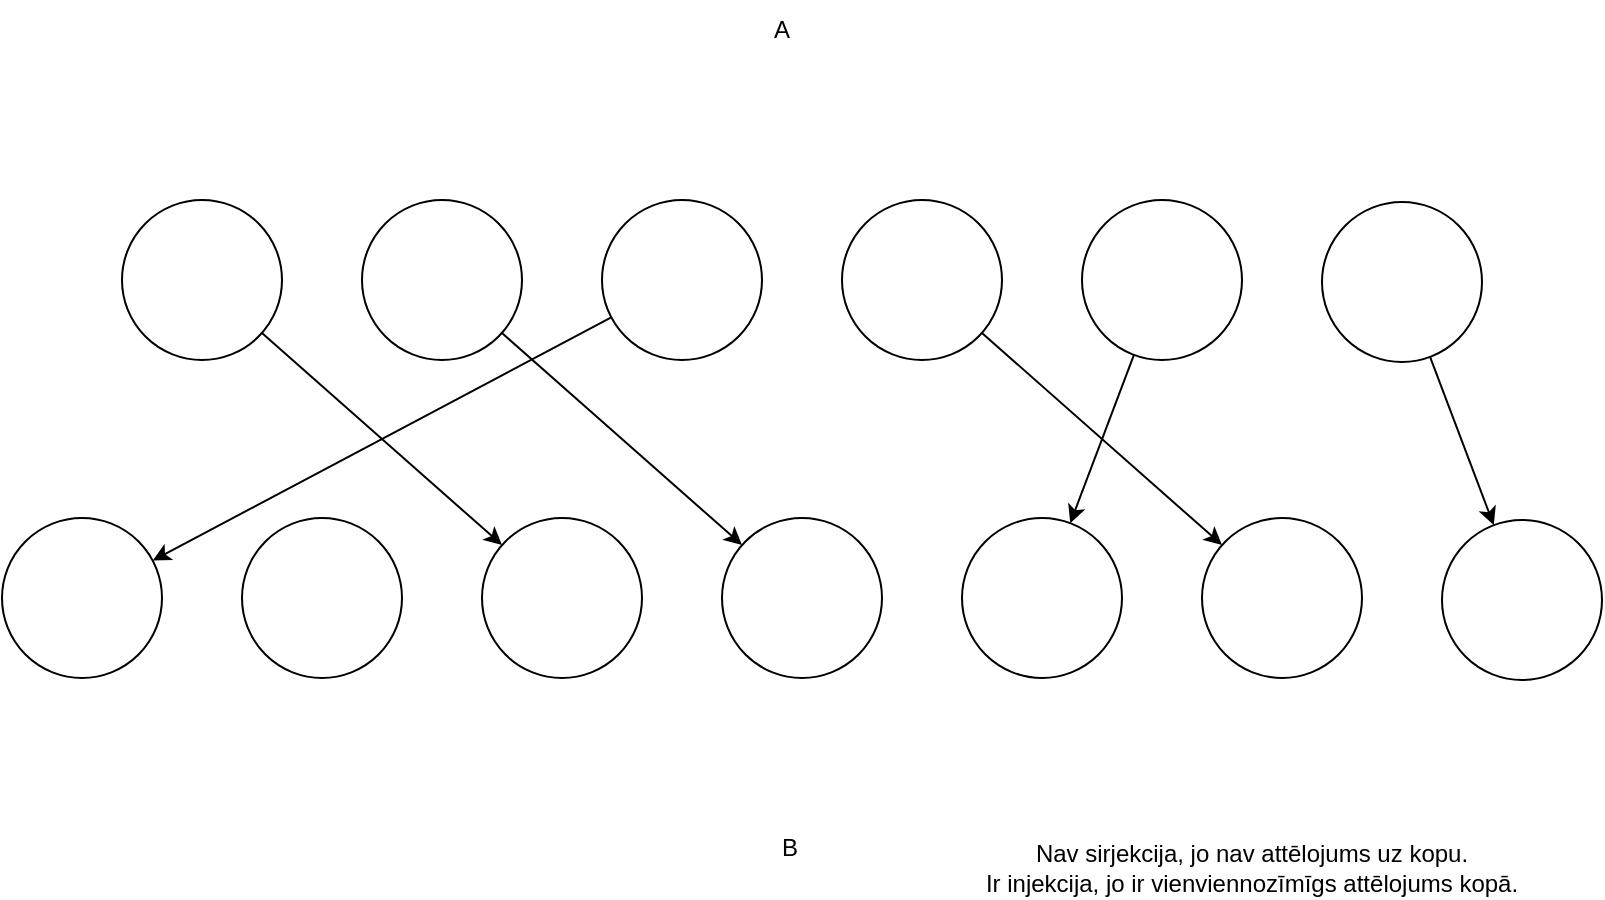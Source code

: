 <mxfile version="28.2.7">
  <diagram name="Page-1" id="FbBlU2DdWyxq80L9ELfl">
    <mxGraphModel dx="925" dy="607" grid="1" gridSize="10" guides="1" tooltips="1" connect="1" arrows="1" fold="1" page="1" pageScale="1" pageWidth="827" pageHeight="1169" math="0" shadow="0">
      <root>
        <mxCell id="0" />
        <mxCell id="1" parent="0" />
        <mxCell id="x36rGLM5XzfiIWwNa9VS-18" style="rounded=0;orthogonalLoop=1;jettySize=auto;html=1;" edge="1" parent="1" source="x36rGLM5XzfiIWwNa9VS-1" target="x36rGLM5XzfiIWwNa9VS-8">
          <mxGeometry relative="1" as="geometry" />
        </mxCell>
        <mxCell id="x36rGLM5XzfiIWwNa9VS-1" value="" style="ellipse;whiteSpace=wrap;html=1;aspect=fixed;" vertex="1" parent="1">
          <mxGeometry x="80" y="120" width="80" height="80" as="geometry" />
        </mxCell>
        <mxCell id="x36rGLM5XzfiIWwNa9VS-19" style="rounded=0;orthogonalLoop=1;jettySize=auto;html=1;" edge="1" parent="1" source="x36rGLM5XzfiIWwNa9VS-2" target="x36rGLM5XzfiIWwNa9VS-9">
          <mxGeometry relative="1" as="geometry" />
        </mxCell>
        <mxCell id="x36rGLM5XzfiIWwNa9VS-2" value="" style="ellipse;whiteSpace=wrap;html=1;aspect=fixed;" vertex="1" parent="1">
          <mxGeometry x="200" y="120" width="80" height="80" as="geometry" />
        </mxCell>
        <mxCell id="x36rGLM5XzfiIWwNa9VS-20" style="rounded=0;orthogonalLoop=1;jettySize=auto;html=1;" edge="1" parent="1" source="x36rGLM5XzfiIWwNa9VS-3" target="x36rGLM5XzfiIWwNa9VS-13">
          <mxGeometry relative="1" as="geometry" />
        </mxCell>
        <mxCell id="x36rGLM5XzfiIWwNa9VS-3" value="" style="ellipse;whiteSpace=wrap;html=1;aspect=fixed;" vertex="1" parent="1">
          <mxGeometry x="320" y="120" width="80" height="80" as="geometry" />
        </mxCell>
        <mxCell id="x36rGLM5XzfiIWwNa9VS-21" style="rounded=0;orthogonalLoop=1;jettySize=auto;html=1;" edge="1" parent="1" source="x36rGLM5XzfiIWwNa9VS-4" target="x36rGLM5XzfiIWwNa9VS-11">
          <mxGeometry relative="1" as="geometry" />
        </mxCell>
        <mxCell id="x36rGLM5XzfiIWwNa9VS-4" value="" style="ellipse;whiteSpace=wrap;html=1;aspect=fixed;" vertex="1" parent="1">
          <mxGeometry x="440" y="120" width="80" height="80" as="geometry" />
        </mxCell>
        <mxCell id="x36rGLM5XzfiIWwNa9VS-22" style="rounded=0;orthogonalLoop=1;jettySize=auto;html=1;" edge="1" parent="1" source="x36rGLM5XzfiIWwNa9VS-5" target="x36rGLM5XzfiIWwNa9VS-10">
          <mxGeometry relative="1" as="geometry" />
        </mxCell>
        <mxCell id="x36rGLM5XzfiIWwNa9VS-5" value="" style="ellipse;whiteSpace=wrap;html=1;aspect=fixed;" vertex="1" parent="1">
          <mxGeometry x="560" y="120" width="80" height="80" as="geometry" />
        </mxCell>
        <mxCell id="x36rGLM5XzfiIWwNa9VS-23" style="rounded=0;orthogonalLoop=1;jettySize=auto;html=1;" edge="1" parent="1" source="x36rGLM5XzfiIWwNa9VS-6" target="x36rGLM5XzfiIWwNa9VS-12">
          <mxGeometry relative="1" as="geometry" />
        </mxCell>
        <mxCell id="x36rGLM5XzfiIWwNa9VS-6" value="" style="ellipse;whiteSpace=wrap;html=1;aspect=fixed;" vertex="1" parent="1">
          <mxGeometry x="680" y="121" width="80" height="80" as="geometry" />
        </mxCell>
        <mxCell id="x36rGLM5XzfiIWwNa9VS-7" value="" style="ellipse;whiteSpace=wrap;html=1;aspect=fixed;" vertex="1" parent="1">
          <mxGeometry x="140" y="279" width="80" height="80" as="geometry" />
        </mxCell>
        <mxCell id="x36rGLM5XzfiIWwNa9VS-8" value="" style="ellipse;whiteSpace=wrap;html=1;aspect=fixed;" vertex="1" parent="1">
          <mxGeometry x="260" y="279" width="80" height="80" as="geometry" />
        </mxCell>
        <mxCell id="x36rGLM5XzfiIWwNa9VS-9" value="" style="ellipse;whiteSpace=wrap;html=1;aspect=fixed;" vertex="1" parent="1">
          <mxGeometry x="380" y="279" width="80" height="80" as="geometry" />
        </mxCell>
        <mxCell id="x36rGLM5XzfiIWwNa9VS-10" value="" style="ellipse;whiteSpace=wrap;html=1;aspect=fixed;" vertex="1" parent="1">
          <mxGeometry x="500" y="279" width="80" height="80" as="geometry" />
        </mxCell>
        <mxCell id="x36rGLM5XzfiIWwNa9VS-11" value="" style="ellipse;whiteSpace=wrap;html=1;aspect=fixed;" vertex="1" parent="1">
          <mxGeometry x="620" y="279" width="80" height="80" as="geometry" />
        </mxCell>
        <mxCell id="x36rGLM5XzfiIWwNa9VS-12" value="" style="ellipse;whiteSpace=wrap;html=1;aspect=fixed;" vertex="1" parent="1">
          <mxGeometry x="740" y="280" width="80" height="80" as="geometry" />
        </mxCell>
        <mxCell id="x36rGLM5XzfiIWwNa9VS-13" value="" style="ellipse;whiteSpace=wrap;html=1;aspect=fixed;" vertex="1" parent="1">
          <mxGeometry x="20" y="279" width="80" height="80" as="geometry" />
        </mxCell>
        <mxCell id="x36rGLM5XzfiIWwNa9VS-14" value="A" style="text;html=1;whiteSpace=wrap;strokeColor=none;fillColor=none;align=center;verticalAlign=middle;rounded=0;" vertex="1" parent="1">
          <mxGeometry x="380" y="20" width="60" height="30" as="geometry" />
        </mxCell>
        <mxCell id="x36rGLM5XzfiIWwNa9VS-16" value="B" style="text;html=1;whiteSpace=wrap;strokeColor=none;fillColor=none;align=center;verticalAlign=middle;rounded=0;" vertex="1" parent="1">
          <mxGeometry x="384" y="429" width="60" height="30" as="geometry" />
        </mxCell>
        <mxCell id="x36rGLM5XzfiIWwNa9VS-24" value="Nav sirjekcija, jo nav attēlojums uz kopu.&lt;br&gt;Ir injekcija, jo ir vienviennozīmīgs attēlojums kopā." style="text;html=1;whiteSpace=wrap;strokeColor=none;fillColor=none;align=center;verticalAlign=middle;rounded=0;" vertex="1" parent="1">
          <mxGeometry x="510" y="439" width="270" height="30" as="geometry" />
        </mxCell>
      </root>
    </mxGraphModel>
  </diagram>
</mxfile>
